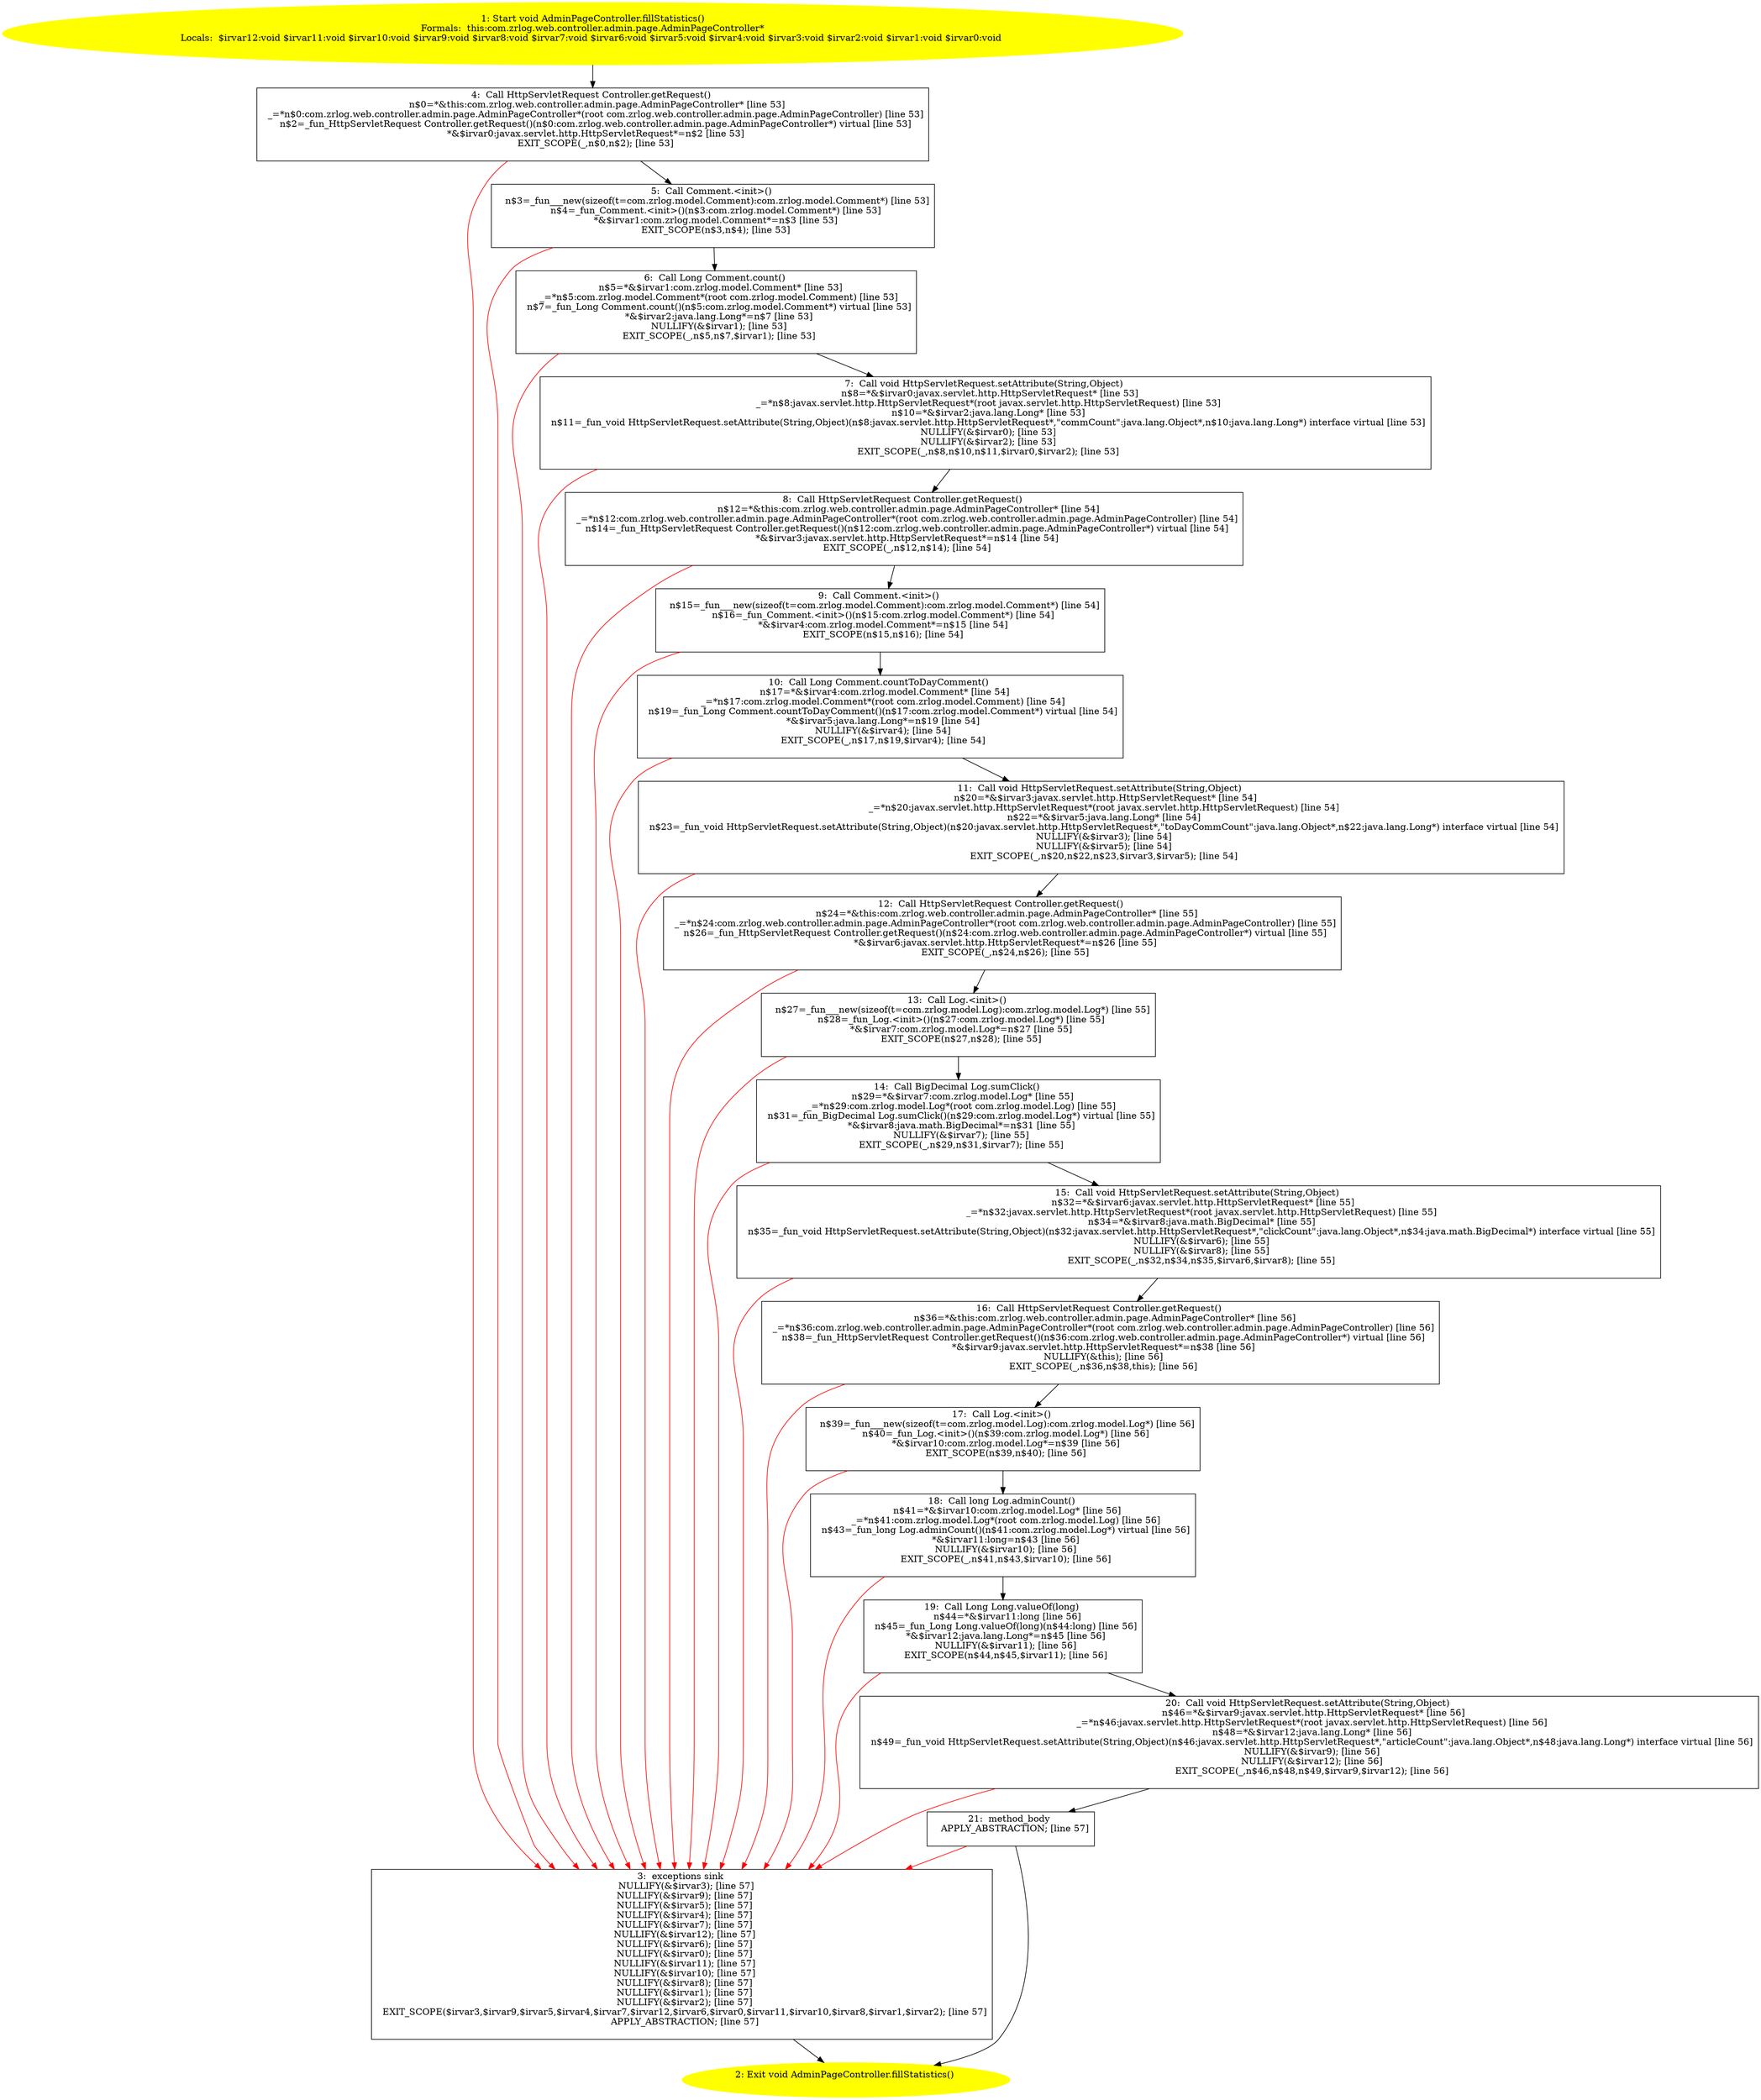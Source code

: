 /* @generated */
digraph cfg {
"com.zrlog.web.controller.admin.page.AdminPageController.fillStatistics():void.400d502992be5410ac38248f79b05c1d_1" [label="1: Start void AdminPageController.fillStatistics()\nFormals:  this:com.zrlog.web.controller.admin.page.AdminPageController*\nLocals:  $irvar12:void $irvar11:void $irvar10:void $irvar9:void $irvar8:void $irvar7:void $irvar6:void $irvar5:void $irvar4:void $irvar3:void $irvar2:void $irvar1:void $irvar0:void \n  " color=yellow style=filled]
	

	 "com.zrlog.web.controller.admin.page.AdminPageController.fillStatistics():void.400d502992be5410ac38248f79b05c1d_1" -> "com.zrlog.web.controller.admin.page.AdminPageController.fillStatistics():void.400d502992be5410ac38248f79b05c1d_4" ;
"com.zrlog.web.controller.admin.page.AdminPageController.fillStatistics():void.400d502992be5410ac38248f79b05c1d_2" [label="2: Exit void AdminPageController.fillStatistics() \n  " color=yellow style=filled]
	

"com.zrlog.web.controller.admin.page.AdminPageController.fillStatistics():void.400d502992be5410ac38248f79b05c1d_3" [label="3:  exceptions sink \n   NULLIFY(&$irvar3); [line 57]\n  NULLIFY(&$irvar9); [line 57]\n  NULLIFY(&$irvar5); [line 57]\n  NULLIFY(&$irvar4); [line 57]\n  NULLIFY(&$irvar7); [line 57]\n  NULLIFY(&$irvar12); [line 57]\n  NULLIFY(&$irvar6); [line 57]\n  NULLIFY(&$irvar0); [line 57]\n  NULLIFY(&$irvar11); [line 57]\n  NULLIFY(&$irvar10); [line 57]\n  NULLIFY(&$irvar8); [line 57]\n  NULLIFY(&$irvar1); [line 57]\n  NULLIFY(&$irvar2); [line 57]\n  EXIT_SCOPE($irvar3,$irvar9,$irvar5,$irvar4,$irvar7,$irvar12,$irvar6,$irvar0,$irvar11,$irvar10,$irvar8,$irvar1,$irvar2); [line 57]\n  APPLY_ABSTRACTION; [line 57]\n " shape="box"]
	

	 "com.zrlog.web.controller.admin.page.AdminPageController.fillStatistics():void.400d502992be5410ac38248f79b05c1d_3" -> "com.zrlog.web.controller.admin.page.AdminPageController.fillStatistics():void.400d502992be5410ac38248f79b05c1d_2" ;
"com.zrlog.web.controller.admin.page.AdminPageController.fillStatistics():void.400d502992be5410ac38248f79b05c1d_4" [label="4:  Call HttpServletRequest Controller.getRequest() \n   n$0=*&this:com.zrlog.web.controller.admin.page.AdminPageController* [line 53]\n  _=*n$0:com.zrlog.web.controller.admin.page.AdminPageController*(root com.zrlog.web.controller.admin.page.AdminPageController) [line 53]\n  n$2=_fun_HttpServletRequest Controller.getRequest()(n$0:com.zrlog.web.controller.admin.page.AdminPageController*) virtual [line 53]\n  *&$irvar0:javax.servlet.http.HttpServletRequest*=n$2 [line 53]\n  EXIT_SCOPE(_,n$0,n$2); [line 53]\n " shape="box"]
	

	 "com.zrlog.web.controller.admin.page.AdminPageController.fillStatistics():void.400d502992be5410ac38248f79b05c1d_4" -> "com.zrlog.web.controller.admin.page.AdminPageController.fillStatistics():void.400d502992be5410ac38248f79b05c1d_5" ;
	 "com.zrlog.web.controller.admin.page.AdminPageController.fillStatistics():void.400d502992be5410ac38248f79b05c1d_4" -> "com.zrlog.web.controller.admin.page.AdminPageController.fillStatistics():void.400d502992be5410ac38248f79b05c1d_3" [color="red" ];
"com.zrlog.web.controller.admin.page.AdminPageController.fillStatistics():void.400d502992be5410ac38248f79b05c1d_5" [label="5:  Call Comment.<init>() \n   n$3=_fun___new(sizeof(t=com.zrlog.model.Comment):com.zrlog.model.Comment*) [line 53]\n  n$4=_fun_Comment.<init>()(n$3:com.zrlog.model.Comment*) [line 53]\n  *&$irvar1:com.zrlog.model.Comment*=n$3 [line 53]\n  EXIT_SCOPE(n$3,n$4); [line 53]\n " shape="box"]
	

	 "com.zrlog.web.controller.admin.page.AdminPageController.fillStatistics():void.400d502992be5410ac38248f79b05c1d_5" -> "com.zrlog.web.controller.admin.page.AdminPageController.fillStatistics():void.400d502992be5410ac38248f79b05c1d_6" ;
	 "com.zrlog.web.controller.admin.page.AdminPageController.fillStatistics():void.400d502992be5410ac38248f79b05c1d_5" -> "com.zrlog.web.controller.admin.page.AdminPageController.fillStatistics():void.400d502992be5410ac38248f79b05c1d_3" [color="red" ];
"com.zrlog.web.controller.admin.page.AdminPageController.fillStatistics():void.400d502992be5410ac38248f79b05c1d_6" [label="6:  Call Long Comment.count() \n   n$5=*&$irvar1:com.zrlog.model.Comment* [line 53]\n  _=*n$5:com.zrlog.model.Comment*(root com.zrlog.model.Comment) [line 53]\n  n$7=_fun_Long Comment.count()(n$5:com.zrlog.model.Comment*) virtual [line 53]\n  *&$irvar2:java.lang.Long*=n$7 [line 53]\n  NULLIFY(&$irvar1); [line 53]\n  EXIT_SCOPE(_,n$5,n$7,$irvar1); [line 53]\n " shape="box"]
	

	 "com.zrlog.web.controller.admin.page.AdminPageController.fillStatistics():void.400d502992be5410ac38248f79b05c1d_6" -> "com.zrlog.web.controller.admin.page.AdminPageController.fillStatistics():void.400d502992be5410ac38248f79b05c1d_7" ;
	 "com.zrlog.web.controller.admin.page.AdminPageController.fillStatistics():void.400d502992be5410ac38248f79b05c1d_6" -> "com.zrlog.web.controller.admin.page.AdminPageController.fillStatistics():void.400d502992be5410ac38248f79b05c1d_3" [color="red" ];
"com.zrlog.web.controller.admin.page.AdminPageController.fillStatistics():void.400d502992be5410ac38248f79b05c1d_7" [label="7:  Call void HttpServletRequest.setAttribute(String,Object) \n   n$8=*&$irvar0:javax.servlet.http.HttpServletRequest* [line 53]\n  _=*n$8:javax.servlet.http.HttpServletRequest*(root javax.servlet.http.HttpServletRequest) [line 53]\n  n$10=*&$irvar2:java.lang.Long* [line 53]\n  n$11=_fun_void HttpServletRequest.setAttribute(String,Object)(n$8:javax.servlet.http.HttpServletRequest*,\"commCount\":java.lang.Object*,n$10:java.lang.Long*) interface virtual [line 53]\n  NULLIFY(&$irvar0); [line 53]\n  NULLIFY(&$irvar2); [line 53]\n  EXIT_SCOPE(_,n$8,n$10,n$11,$irvar0,$irvar2); [line 53]\n " shape="box"]
	

	 "com.zrlog.web.controller.admin.page.AdminPageController.fillStatistics():void.400d502992be5410ac38248f79b05c1d_7" -> "com.zrlog.web.controller.admin.page.AdminPageController.fillStatistics():void.400d502992be5410ac38248f79b05c1d_8" ;
	 "com.zrlog.web.controller.admin.page.AdminPageController.fillStatistics():void.400d502992be5410ac38248f79b05c1d_7" -> "com.zrlog.web.controller.admin.page.AdminPageController.fillStatistics():void.400d502992be5410ac38248f79b05c1d_3" [color="red" ];
"com.zrlog.web.controller.admin.page.AdminPageController.fillStatistics():void.400d502992be5410ac38248f79b05c1d_8" [label="8:  Call HttpServletRequest Controller.getRequest() \n   n$12=*&this:com.zrlog.web.controller.admin.page.AdminPageController* [line 54]\n  _=*n$12:com.zrlog.web.controller.admin.page.AdminPageController*(root com.zrlog.web.controller.admin.page.AdminPageController) [line 54]\n  n$14=_fun_HttpServletRequest Controller.getRequest()(n$12:com.zrlog.web.controller.admin.page.AdminPageController*) virtual [line 54]\n  *&$irvar3:javax.servlet.http.HttpServletRequest*=n$14 [line 54]\n  EXIT_SCOPE(_,n$12,n$14); [line 54]\n " shape="box"]
	

	 "com.zrlog.web.controller.admin.page.AdminPageController.fillStatistics():void.400d502992be5410ac38248f79b05c1d_8" -> "com.zrlog.web.controller.admin.page.AdminPageController.fillStatistics():void.400d502992be5410ac38248f79b05c1d_9" ;
	 "com.zrlog.web.controller.admin.page.AdminPageController.fillStatistics():void.400d502992be5410ac38248f79b05c1d_8" -> "com.zrlog.web.controller.admin.page.AdminPageController.fillStatistics():void.400d502992be5410ac38248f79b05c1d_3" [color="red" ];
"com.zrlog.web.controller.admin.page.AdminPageController.fillStatistics():void.400d502992be5410ac38248f79b05c1d_9" [label="9:  Call Comment.<init>() \n   n$15=_fun___new(sizeof(t=com.zrlog.model.Comment):com.zrlog.model.Comment*) [line 54]\n  n$16=_fun_Comment.<init>()(n$15:com.zrlog.model.Comment*) [line 54]\n  *&$irvar4:com.zrlog.model.Comment*=n$15 [line 54]\n  EXIT_SCOPE(n$15,n$16); [line 54]\n " shape="box"]
	

	 "com.zrlog.web.controller.admin.page.AdminPageController.fillStatistics():void.400d502992be5410ac38248f79b05c1d_9" -> "com.zrlog.web.controller.admin.page.AdminPageController.fillStatistics():void.400d502992be5410ac38248f79b05c1d_10" ;
	 "com.zrlog.web.controller.admin.page.AdminPageController.fillStatistics():void.400d502992be5410ac38248f79b05c1d_9" -> "com.zrlog.web.controller.admin.page.AdminPageController.fillStatistics():void.400d502992be5410ac38248f79b05c1d_3" [color="red" ];
"com.zrlog.web.controller.admin.page.AdminPageController.fillStatistics():void.400d502992be5410ac38248f79b05c1d_10" [label="10:  Call Long Comment.countToDayComment() \n   n$17=*&$irvar4:com.zrlog.model.Comment* [line 54]\n  _=*n$17:com.zrlog.model.Comment*(root com.zrlog.model.Comment) [line 54]\n  n$19=_fun_Long Comment.countToDayComment()(n$17:com.zrlog.model.Comment*) virtual [line 54]\n  *&$irvar5:java.lang.Long*=n$19 [line 54]\n  NULLIFY(&$irvar4); [line 54]\n  EXIT_SCOPE(_,n$17,n$19,$irvar4); [line 54]\n " shape="box"]
	

	 "com.zrlog.web.controller.admin.page.AdminPageController.fillStatistics():void.400d502992be5410ac38248f79b05c1d_10" -> "com.zrlog.web.controller.admin.page.AdminPageController.fillStatistics():void.400d502992be5410ac38248f79b05c1d_11" ;
	 "com.zrlog.web.controller.admin.page.AdminPageController.fillStatistics():void.400d502992be5410ac38248f79b05c1d_10" -> "com.zrlog.web.controller.admin.page.AdminPageController.fillStatistics():void.400d502992be5410ac38248f79b05c1d_3" [color="red" ];
"com.zrlog.web.controller.admin.page.AdminPageController.fillStatistics():void.400d502992be5410ac38248f79b05c1d_11" [label="11:  Call void HttpServletRequest.setAttribute(String,Object) \n   n$20=*&$irvar3:javax.servlet.http.HttpServletRequest* [line 54]\n  _=*n$20:javax.servlet.http.HttpServletRequest*(root javax.servlet.http.HttpServletRequest) [line 54]\n  n$22=*&$irvar5:java.lang.Long* [line 54]\n  n$23=_fun_void HttpServletRequest.setAttribute(String,Object)(n$20:javax.servlet.http.HttpServletRequest*,\"toDayCommCount\":java.lang.Object*,n$22:java.lang.Long*) interface virtual [line 54]\n  NULLIFY(&$irvar3); [line 54]\n  NULLIFY(&$irvar5); [line 54]\n  EXIT_SCOPE(_,n$20,n$22,n$23,$irvar3,$irvar5); [line 54]\n " shape="box"]
	

	 "com.zrlog.web.controller.admin.page.AdminPageController.fillStatistics():void.400d502992be5410ac38248f79b05c1d_11" -> "com.zrlog.web.controller.admin.page.AdminPageController.fillStatistics():void.400d502992be5410ac38248f79b05c1d_12" ;
	 "com.zrlog.web.controller.admin.page.AdminPageController.fillStatistics():void.400d502992be5410ac38248f79b05c1d_11" -> "com.zrlog.web.controller.admin.page.AdminPageController.fillStatistics():void.400d502992be5410ac38248f79b05c1d_3" [color="red" ];
"com.zrlog.web.controller.admin.page.AdminPageController.fillStatistics():void.400d502992be5410ac38248f79b05c1d_12" [label="12:  Call HttpServletRequest Controller.getRequest() \n   n$24=*&this:com.zrlog.web.controller.admin.page.AdminPageController* [line 55]\n  _=*n$24:com.zrlog.web.controller.admin.page.AdminPageController*(root com.zrlog.web.controller.admin.page.AdminPageController) [line 55]\n  n$26=_fun_HttpServletRequest Controller.getRequest()(n$24:com.zrlog.web.controller.admin.page.AdminPageController*) virtual [line 55]\n  *&$irvar6:javax.servlet.http.HttpServletRequest*=n$26 [line 55]\n  EXIT_SCOPE(_,n$24,n$26); [line 55]\n " shape="box"]
	

	 "com.zrlog.web.controller.admin.page.AdminPageController.fillStatistics():void.400d502992be5410ac38248f79b05c1d_12" -> "com.zrlog.web.controller.admin.page.AdminPageController.fillStatistics():void.400d502992be5410ac38248f79b05c1d_13" ;
	 "com.zrlog.web.controller.admin.page.AdminPageController.fillStatistics():void.400d502992be5410ac38248f79b05c1d_12" -> "com.zrlog.web.controller.admin.page.AdminPageController.fillStatistics():void.400d502992be5410ac38248f79b05c1d_3" [color="red" ];
"com.zrlog.web.controller.admin.page.AdminPageController.fillStatistics():void.400d502992be5410ac38248f79b05c1d_13" [label="13:  Call Log.<init>() \n   n$27=_fun___new(sizeof(t=com.zrlog.model.Log):com.zrlog.model.Log*) [line 55]\n  n$28=_fun_Log.<init>()(n$27:com.zrlog.model.Log*) [line 55]\n  *&$irvar7:com.zrlog.model.Log*=n$27 [line 55]\n  EXIT_SCOPE(n$27,n$28); [line 55]\n " shape="box"]
	

	 "com.zrlog.web.controller.admin.page.AdminPageController.fillStatistics():void.400d502992be5410ac38248f79b05c1d_13" -> "com.zrlog.web.controller.admin.page.AdminPageController.fillStatistics():void.400d502992be5410ac38248f79b05c1d_14" ;
	 "com.zrlog.web.controller.admin.page.AdminPageController.fillStatistics():void.400d502992be5410ac38248f79b05c1d_13" -> "com.zrlog.web.controller.admin.page.AdminPageController.fillStatistics():void.400d502992be5410ac38248f79b05c1d_3" [color="red" ];
"com.zrlog.web.controller.admin.page.AdminPageController.fillStatistics():void.400d502992be5410ac38248f79b05c1d_14" [label="14:  Call BigDecimal Log.sumClick() \n   n$29=*&$irvar7:com.zrlog.model.Log* [line 55]\n  _=*n$29:com.zrlog.model.Log*(root com.zrlog.model.Log) [line 55]\n  n$31=_fun_BigDecimal Log.sumClick()(n$29:com.zrlog.model.Log*) virtual [line 55]\n  *&$irvar8:java.math.BigDecimal*=n$31 [line 55]\n  NULLIFY(&$irvar7); [line 55]\n  EXIT_SCOPE(_,n$29,n$31,$irvar7); [line 55]\n " shape="box"]
	

	 "com.zrlog.web.controller.admin.page.AdminPageController.fillStatistics():void.400d502992be5410ac38248f79b05c1d_14" -> "com.zrlog.web.controller.admin.page.AdminPageController.fillStatistics():void.400d502992be5410ac38248f79b05c1d_15" ;
	 "com.zrlog.web.controller.admin.page.AdminPageController.fillStatistics():void.400d502992be5410ac38248f79b05c1d_14" -> "com.zrlog.web.controller.admin.page.AdminPageController.fillStatistics():void.400d502992be5410ac38248f79b05c1d_3" [color="red" ];
"com.zrlog.web.controller.admin.page.AdminPageController.fillStatistics():void.400d502992be5410ac38248f79b05c1d_15" [label="15:  Call void HttpServletRequest.setAttribute(String,Object) \n   n$32=*&$irvar6:javax.servlet.http.HttpServletRequest* [line 55]\n  _=*n$32:javax.servlet.http.HttpServletRequest*(root javax.servlet.http.HttpServletRequest) [line 55]\n  n$34=*&$irvar8:java.math.BigDecimal* [line 55]\n  n$35=_fun_void HttpServletRequest.setAttribute(String,Object)(n$32:javax.servlet.http.HttpServletRequest*,\"clickCount\":java.lang.Object*,n$34:java.math.BigDecimal*) interface virtual [line 55]\n  NULLIFY(&$irvar6); [line 55]\n  NULLIFY(&$irvar8); [line 55]\n  EXIT_SCOPE(_,n$32,n$34,n$35,$irvar6,$irvar8); [line 55]\n " shape="box"]
	

	 "com.zrlog.web.controller.admin.page.AdminPageController.fillStatistics():void.400d502992be5410ac38248f79b05c1d_15" -> "com.zrlog.web.controller.admin.page.AdminPageController.fillStatistics():void.400d502992be5410ac38248f79b05c1d_16" ;
	 "com.zrlog.web.controller.admin.page.AdminPageController.fillStatistics():void.400d502992be5410ac38248f79b05c1d_15" -> "com.zrlog.web.controller.admin.page.AdminPageController.fillStatistics():void.400d502992be5410ac38248f79b05c1d_3" [color="red" ];
"com.zrlog.web.controller.admin.page.AdminPageController.fillStatistics():void.400d502992be5410ac38248f79b05c1d_16" [label="16:  Call HttpServletRequest Controller.getRequest() \n   n$36=*&this:com.zrlog.web.controller.admin.page.AdminPageController* [line 56]\n  _=*n$36:com.zrlog.web.controller.admin.page.AdminPageController*(root com.zrlog.web.controller.admin.page.AdminPageController) [line 56]\n  n$38=_fun_HttpServletRequest Controller.getRequest()(n$36:com.zrlog.web.controller.admin.page.AdminPageController*) virtual [line 56]\n  *&$irvar9:javax.servlet.http.HttpServletRequest*=n$38 [line 56]\n  NULLIFY(&this); [line 56]\n  EXIT_SCOPE(_,n$36,n$38,this); [line 56]\n " shape="box"]
	

	 "com.zrlog.web.controller.admin.page.AdminPageController.fillStatistics():void.400d502992be5410ac38248f79b05c1d_16" -> "com.zrlog.web.controller.admin.page.AdminPageController.fillStatistics():void.400d502992be5410ac38248f79b05c1d_17" ;
	 "com.zrlog.web.controller.admin.page.AdminPageController.fillStatistics():void.400d502992be5410ac38248f79b05c1d_16" -> "com.zrlog.web.controller.admin.page.AdminPageController.fillStatistics():void.400d502992be5410ac38248f79b05c1d_3" [color="red" ];
"com.zrlog.web.controller.admin.page.AdminPageController.fillStatistics():void.400d502992be5410ac38248f79b05c1d_17" [label="17:  Call Log.<init>() \n   n$39=_fun___new(sizeof(t=com.zrlog.model.Log):com.zrlog.model.Log*) [line 56]\n  n$40=_fun_Log.<init>()(n$39:com.zrlog.model.Log*) [line 56]\n  *&$irvar10:com.zrlog.model.Log*=n$39 [line 56]\n  EXIT_SCOPE(n$39,n$40); [line 56]\n " shape="box"]
	

	 "com.zrlog.web.controller.admin.page.AdminPageController.fillStatistics():void.400d502992be5410ac38248f79b05c1d_17" -> "com.zrlog.web.controller.admin.page.AdminPageController.fillStatistics():void.400d502992be5410ac38248f79b05c1d_18" ;
	 "com.zrlog.web.controller.admin.page.AdminPageController.fillStatistics():void.400d502992be5410ac38248f79b05c1d_17" -> "com.zrlog.web.controller.admin.page.AdminPageController.fillStatistics():void.400d502992be5410ac38248f79b05c1d_3" [color="red" ];
"com.zrlog.web.controller.admin.page.AdminPageController.fillStatistics():void.400d502992be5410ac38248f79b05c1d_18" [label="18:  Call long Log.adminCount() \n   n$41=*&$irvar10:com.zrlog.model.Log* [line 56]\n  _=*n$41:com.zrlog.model.Log*(root com.zrlog.model.Log) [line 56]\n  n$43=_fun_long Log.adminCount()(n$41:com.zrlog.model.Log*) virtual [line 56]\n  *&$irvar11:long=n$43 [line 56]\n  NULLIFY(&$irvar10); [line 56]\n  EXIT_SCOPE(_,n$41,n$43,$irvar10); [line 56]\n " shape="box"]
	

	 "com.zrlog.web.controller.admin.page.AdminPageController.fillStatistics():void.400d502992be5410ac38248f79b05c1d_18" -> "com.zrlog.web.controller.admin.page.AdminPageController.fillStatistics():void.400d502992be5410ac38248f79b05c1d_19" ;
	 "com.zrlog.web.controller.admin.page.AdminPageController.fillStatistics():void.400d502992be5410ac38248f79b05c1d_18" -> "com.zrlog.web.controller.admin.page.AdminPageController.fillStatistics():void.400d502992be5410ac38248f79b05c1d_3" [color="red" ];
"com.zrlog.web.controller.admin.page.AdminPageController.fillStatistics():void.400d502992be5410ac38248f79b05c1d_19" [label="19:  Call Long Long.valueOf(long) \n   n$44=*&$irvar11:long [line 56]\n  n$45=_fun_Long Long.valueOf(long)(n$44:long) [line 56]\n  *&$irvar12:java.lang.Long*=n$45 [line 56]\n  NULLIFY(&$irvar11); [line 56]\n  EXIT_SCOPE(n$44,n$45,$irvar11); [line 56]\n " shape="box"]
	

	 "com.zrlog.web.controller.admin.page.AdminPageController.fillStatistics():void.400d502992be5410ac38248f79b05c1d_19" -> "com.zrlog.web.controller.admin.page.AdminPageController.fillStatistics():void.400d502992be5410ac38248f79b05c1d_20" ;
	 "com.zrlog.web.controller.admin.page.AdminPageController.fillStatistics():void.400d502992be5410ac38248f79b05c1d_19" -> "com.zrlog.web.controller.admin.page.AdminPageController.fillStatistics():void.400d502992be5410ac38248f79b05c1d_3" [color="red" ];
"com.zrlog.web.controller.admin.page.AdminPageController.fillStatistics():void.400d502992be5410ac38248f79b05c1d_20" [label="20:  Call void HttpServletRequest.setAttribute(String,Object) \n   n$46=*&$irvar9:javax.servlet.http.HttpServletRequest* [line 56]\n  _=*n$46:javax.servlet.http.HttpServletRequest*(root javax.servlet.http.HttpServletRequest) [line 56]\n  n$48=*&$irvar12:java.lang.Long* [line 56]\n  n$49=_fun_void HttpServletRequest.setAttribute(String,Object)(n$46:javax.servlet.http.HttpServletRequest*,\"articleCount\":java.lang.Object*,n$48:java.lang.Long*) interface virtual [line 56]\n  NULLIFY(&$irvar9); [line 56]\n  NULLIFY(&$irvar12); [line 56]\n  EXIT_SCOPE(_,n$46,n$48,n$49,$irvar9,$irvar12); [line 56]\n " shape="box"]
	

	 "com.zrlog.web.controller.admin.page.AdminPageController.fillStatistics():void.400d502992be5410ac38248f79b05c1d_20" -> "com.zrlog.web.controller.admin.page.AdminPageController.fillStatistics():void.400d502992be5410ac38248f79b05c1d_21" ;
	 "com.zrlog.web.controller.admin.page.AdminPageController.fillStatistics():void.400d502992be5410ac38248f79b05c1d_20" -> "com.zrlog.web.controller.admin.page.AdminPageController.fillStatistics():void.400d502992be5410ac38248f79b05c1d_3" [color="red" ];
"com.zrlog.web.controller.admin.page.AdminPageController.fillStatistics():void.400d502992be5410ac38248f79b05c1d_21" [label="21:  method_body \n   APPLY_ABSTRACTION; [line 57]\n " shape="box"]
	

	 "com.zrlog.web.controller.admin.page.AdminPageController.fillStatistics():void.400d502992be5410ac38248f79b05c1d_21" -> "com.zrlog.web.controller.admin.page.AdminPageController.fillStatistics():void.400d502992be5410ac38248f79b05c1d_2" ;
	 "com.zrlog.web.controller.admin.page.AdminPageController.fillStatistics():void.400d502992be5410ac38248f79b05c1d_21" -> "com.zrlog.web.controller.admin.page.AdminPageController.fillStatistics():void.400d502992be5410ac38248f79b05c1d_3" [color="red" ];
}
